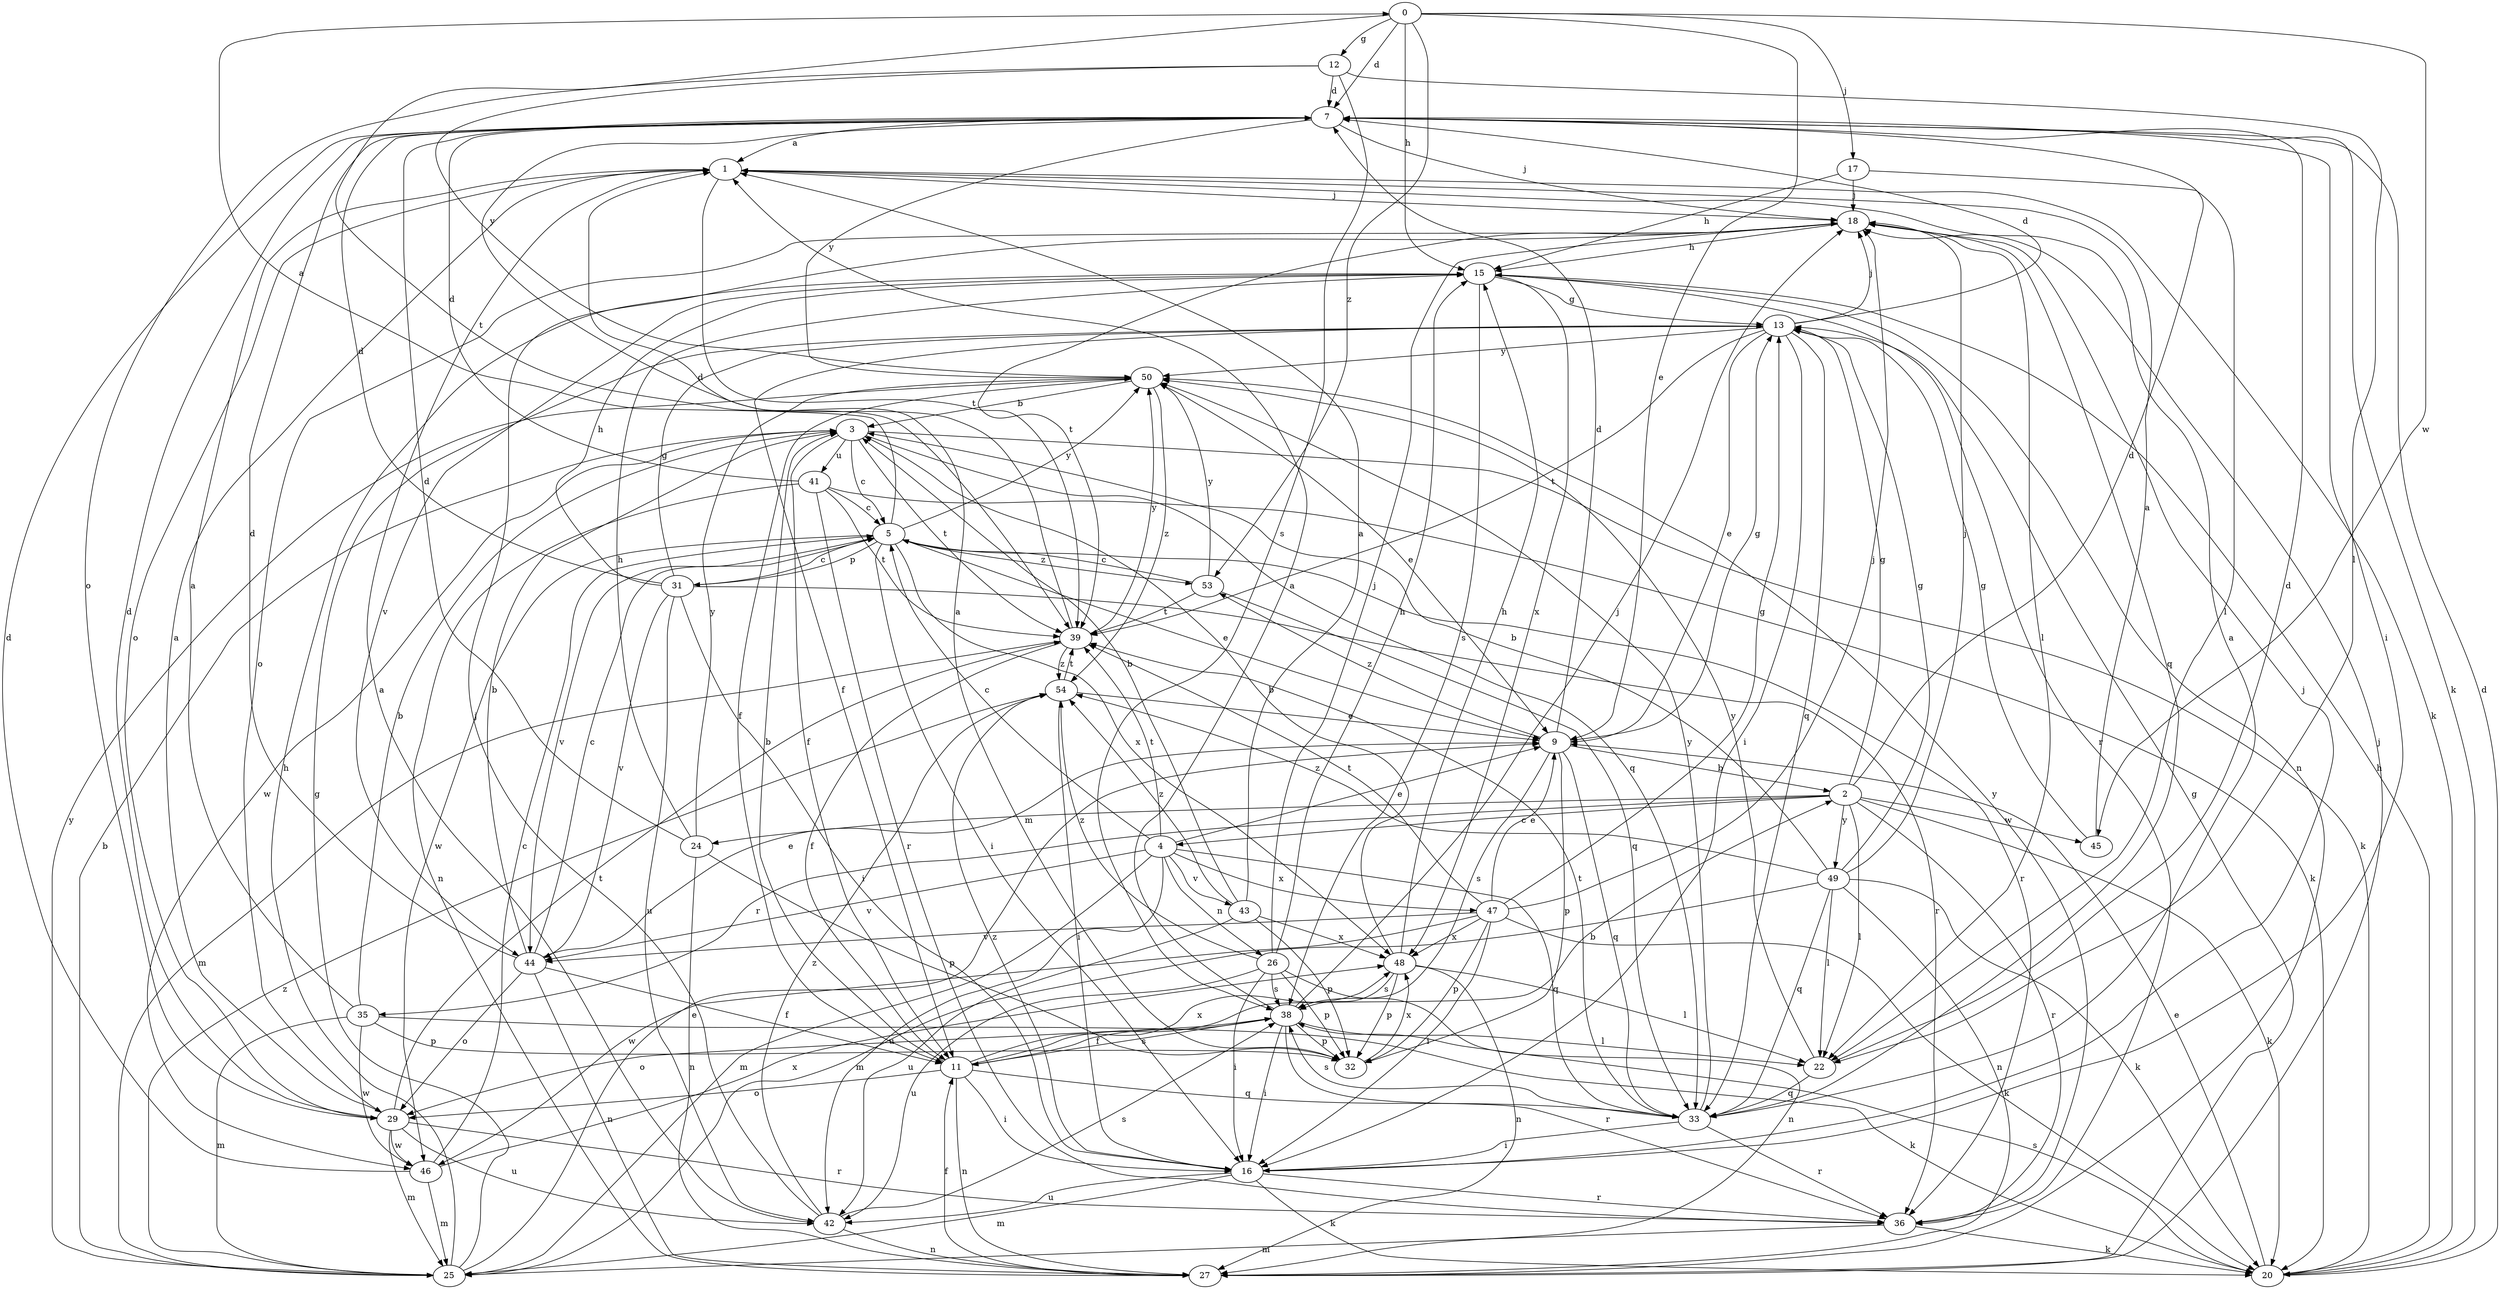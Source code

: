 strict digraph  {
0;
1;
2;
3;
4;
5;
7;
9;
11;
12;
13;
15;
16;
17;
18;
20;
22;
24;
25;
26;
27;
29;
31;
32;
33;
35;
36;
38;
39;
41;
42;
43;
44;
45;
46;
47;
48;
49;
50;
53;
54;
0 -> 7  [label=d];
0 -> 9  [label=e];
0 -> 12  [label=g];
0 -> 15  [label=h];
0 -> 17  [label=j];
0 -> 39  [label=t];
0 -> 45  [label=w];
0 -> 53  [label=z];
1 -> 18  [label=j];
1 -> 20  [label=k];
1 -> 29  [label=o];
1 -> 39  [label=t];
2 -> 4  [label=c];
2 -> 7  [label=d];
2 -> 13  [label=g];
2 -> 20  [label=k];
2 -> 22  [label=l];
2 -> 24  [label=m];
2 -> 35  [label=r];
2 -> 36  [label=r];
2 -> 45  [label=w];
2 -> 49  [label=y];
3 -> 5  [label=c];
3 -> 11  [label=f];
3 -> 20  [label=k];
3 -> 33  [label=q];
3 -> 39  [label=t];
3 -> 41  [label=u];
3 -> 46  [label=w];
4 -> 5  [label=c];
4 -> 9  [label=e];
4 -> 25  [label=m];
4 -> 26  [label=n];
4 -> 33  [label=q];
4 -> 39  [label=t];
4 -> 42  [label=u];
4 -> 43  [label=v];
4 -> 44  [label=v];
4 -> 47  [label=x];
5 -> 0  [label=a];
5 -> 9  [label=e];
5 -> 16  [label=i];
5 -> 31  [label=p];
5 -> 36  [label=r];
5 -> 44  [label=v];
5 -> 46  [label=w];
5 -> 48  [label=x];
5 -> 50  [label=y];
5 -> 53  [label=z];
7 -> 1  [label=a];
7 -> 16  [label=i];
7 -> 18  [label=j];
7 -> 20  [label=k];
7 -> 50  [label=y];
9 -> 2  [label=b];
9 -> 7  [label=d];
9 -> 13  [label=g];
9 -> 32  [label=p];
9 -> 33  [label=q];
9 -> 38  [label=s];
9 -> 53  [label=z];
11 -> 2  [label=b];
11 -> 3  [label=b];
11 -> 16  [label=i];
11 -> 27  [label=n];
11 -> 29  [label=o];
11 -> 33  [label=q];
11 -> 38  [label=s];
11 -> 48  [label=x];
12 -> 7  [label=d];
12 -> 22  [label=l];
12 -> 29  [label=o];
12 -> 38  [label=s];
12 -> 50  [label=y];
13 -> 7  [label=d];
13 -> 9  [label=e];
13 -> 11  [label=f];
13 -> 16  [label=i];
13 -> 18  [label=j];
13 -> 33  [label=q];
13 -> 39  [label=t];
13 -> 50  [label=y];
15 -> 13  [label=g];
15 -> 27  [label=n];
15 -> 36  [label=r];
15 -> 38  [label=s];
15 -> 44  [label=v];
15 -> 48  [label=x];
16 -> 18  [label=j];
16 -> 20  [label=k];
16 -> 25  [label=m];
16 -> 36  [label=r];
16 -> 42  [label=u];
16 -> 54  [label=z];
17 -> 15  [label=h];
17 -> 18  [label=j];
17 -> 22  [label=l];
18 -> 15  [label=h];
18 -> 22  [label=l];
18 -> 29  [label=o];
18 -> 33  [label=q];
18 -> 39  [label=t];
20 -> 7  [label=d];
20 -> 9  [label=e];
20 -> 15  [label=h];
20 -> 38  [label=s];
22 -> 7  [label=d];
22 -> 33  [label=q];
22 -> 50  [label=y];
24 -> 7  [label=d];
24 -> 15  [label=h];
24 -> 27  [label=n];
24 -> 32  [label=p];
24 -> 50  [label=y];
25 -> 3  [label=b];
25 -> 9  [label=e];
25 -> 13  [label=g];
25 -> 15  [label=h];
25 -> 50  [label=y];
25 -> 54  [label=z];
26 -> 15  [label=h];
26 -> 16  [label=i];
26 -> 18  [label=j];
26 -> 27  [label=n];
26 -> 32  [label=p];
26 -> 38  [label=s];
26 -> 42  [label=u];
26 -> 54  [label=z];
27 -> 11  [label=f];
27 -> 13  [label=g];
27 -> 18  [label=j];
29 -> 1  [label=a];
29 -> 7  [label=d];
29 -> 25  [label=m];
29 -> 36  [label=r];
29 -> 39  [label=t];
29 -> 42  [label=u];
29 -> 46  [label=w];
31 -> 5  [label=c];
31 -> 7  [label=d];
31 -> 13  [label=g];
31 -> 15  [label=h];
31 -> 16  [label=i];
31 -> 36  [label=r];
31 -> 42  [label=u];
31 -> 44  [label=v];
32 -> 1  [label=a];
32 -> 48  [label=x];
33 -> 1  [label=a];
33 -> 16  [label=i];
33 -> 36  [label=r];
33 -> 38  [label=s];
33 -> 39  [label=t];
33 -> 50  [label=y];
35 -> 1  [label=a];
35 -> 3  [label=b];
35 -> 20  [label=k];
35 -> 25  [label=m];
35 -> 32  [label=p];
35 -> 46  [label=w];
36 -> 20  [label=k];
36 -> 25  [label=m];
36 -> 50  [label=y];
38 -> 1  [label=a];
38 -> 11  [label=f];
38 -> 16  [label=i];
38 -> 18  [label=j];
38 -> 22  [label=l];
38 -> 29  [label=o];
38 -> 32  [label=p];
38 -> 36  [label=r];
39 -> 7  [label=d];
39 -> 11  [label=f];
39 -> 25  [label=m];
39 -> 50  [label=y];
39 -> 54  [label=z];
41 -> 5  [label=c];
41 -> 7  [label=d];
41 -> 20  [label=k];
41 -> 27  [label=n];
41 -> 36  [label=r];
41 -> 39  [label=t];
42 -> 1  [label=a];
42 -> 18  [label=j];
42 -> 27  [label=n];
42 -> 38  [label=s];
42 -> 54  [label=z];
43 -> 1  [label=a];
43 -> 3  [label=b];
43 -> 32  [label=p];
43 -> 42  [label=u];
43 -> 48  [label=x];
43 -> 54  [label=z];
44 -> 3  [label=b];
44 -> 5  [label=c];
44 -> 7  [label=d];
44 -> 9  [label=e];
44 -> 11  [label=f];
44 -> 27  [label=n];
44 -> 29  [label=o];
45 -> 1  [label=a];
45 -> 13  [label=g];
46 -> 5  [label=c];
46 -> 7  [label=d];
46 -> 25  [label=m];
46 -> 48  [label=x];
47 -> 9  [label=e];
47 -> 13  [label=g];
47 -> 16  [label=i];
47 -> 18  [label=j];
47 -> 20  [label=k];
47 -> 32  [label=p];
47 -> 39  [label=t];
47 -> 44  [label=v];
47 -> 46  [label=w];
47 -> 48  [label=x];
48 -> 3  [label=b];
48 -> 15  [label=h];
48 -> 22  [label=l];
48 -> 27  [label=n];
48 -> 32  [label=p];
48 -> 38  [label=s];
49 -> 3  [label=b];
49 -> 13  [label=g];
49 -> 18  [label=j];
49 -> 20  [label=k];
49 -> 22  [label=l];
49 -> 25  [label=m];
49 -> 27  [label=n];
49 -> 33  [label=q];
49 -> 54  [label=z];
50 -> 3  [label=b];
50 -> 9  [label=e];
50 -> 11  [label=f];
50 -> 54  [label=z];
53 -> 5  [label=c];
53 -> 33  [label=q];
53 -> 39  [label=t];
53 -> 50  [label=y];
54 -> 9  [label=e];
54 -> 16  [label=i];
54 -> 39  [label=t];
}
